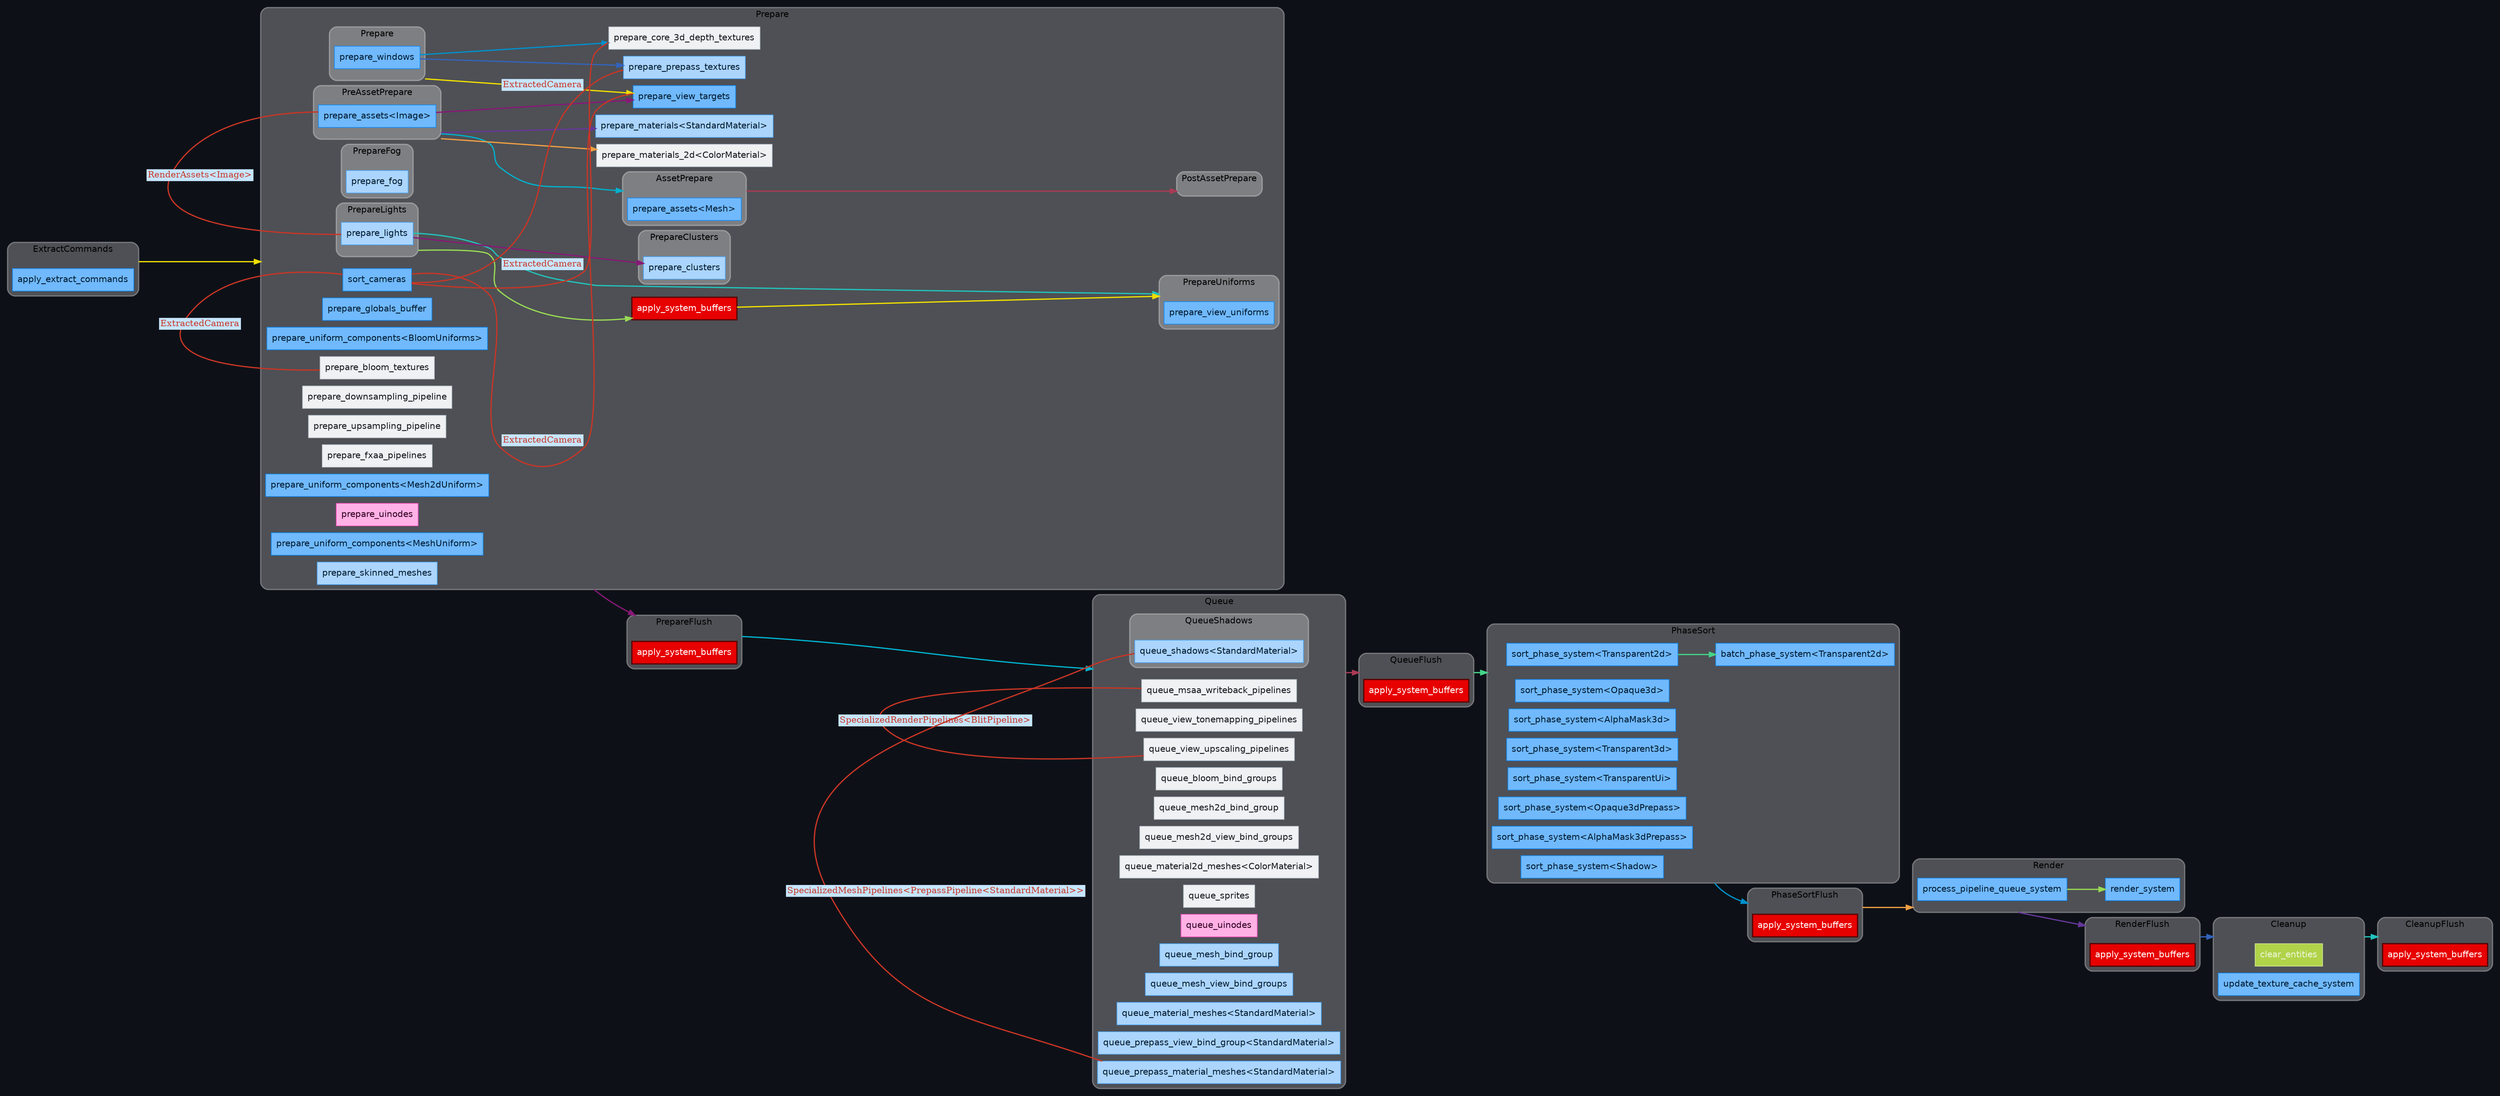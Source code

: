 digraph "" {
	"compound"="true";
	"splines"="spline";
	"rankdir"="LR";
	"bgcolor"="#0d1117";
	"fontname"="Helvetica";
	"nodesep"="0.15";
	edge ["penwidth"="2"];
	node ["shape"="box", "style"="filled"];
	subgraph "clusternode_Set(1)" {
		"style"="rounded,filled";
		"label"="PrepareFlush";
		"tooltip"="PrepareFlush";
		"fillcolor"="#ffffff44";
		"color"="#ffffff50";
		"penwidth"="2";
		"set_marker_node_Set(1)" ["style"="invis", "label"="", "height"="0", "shape"="point"]
		"node_System(0)" ["label"="apply_system_buffers", "tooltip"="bevy_ecs::schedule::executor::apply_system_buffers", "fillcolor"="#e70000", "fontname"="Helvetica", "fontcolor"="#ffffff", "color"="#5a0000", "penwidth"="2"]
	}
	
	subgraph "clusternode_Set(2)" {
		"style"="rounded,filled";
		"label"="QueueFlush";
		"tooltip"="QueueFlush";
		"fillcolor"="#ffffff44";
		"color"="#ffffff50";
		"penwidth"="2";
		"set_marker_node_Set(2)" ["style"="invis", "label"="", "height"="0", "shape"="point"]
		"node_System(1)" ["label"="apply_system_buffers", "tooltip"="bevy_ecs::schedule::executor::apply_system_buffers", "fillcolor"="#e70000", "fontname"="Helvetica", "fontcolor"="#ffffff", "color"="#5a0000", "penwidth"="2"]
	}
	
	subgraph "clusternode_Set(3)" {
		"style"="rounded,filled";
		"label"="PhaseSortFlush";
		"tooltip"="PhaseSortFlush";
		"fillcolor"="#ffffff44";
		"color"="#ffffff50";
		"penwidth"="2";
		"set_marker_node_Set(3)" ["style"="invis", "label"="", "height"="0", "shape"="point"]
		"node_System(2)" ["label"="apply_system_buffers", "tooltip"="bevy_ecs::schedule::executor::apply_system_buffers", "fillcolor"="#e70000", "fontname"="Helvetica", "fontcolor"="#ffffff", "color"="#5a0000", "penwidth"="2"]
	}
	
	subgraph "clusternode_Set(4)" {
		"style"="rounded,filled";
		"label"="RenderFlush";
		"tooltip"="RenderFlush";
		"fillcolor"="#ffffff44";
		"color"="#ffffff50";
		"penwidth"="2";
		"set_marker_node_Set(4)" ["style"="invis", "label"="", "height"="0", "shape"="point"]
		"node_System(3)" ["label"="apply_system_buffers", "tooltip"="bevy_ecs::schedule::executor::apply_system_buffers", "fillcolor"="#e70000", "fontname"="Helvetica", "fontcolor"="#ffffff", "color"="#5a0000", "penwidth"="2"]
	}
	
	subgraph "clusternode_Set(5)" {
		"style"="rounded,filled";
		"label"="CleanupFlush";
		"tooltip"="CleanupFlush";
		"fillcolor"="#ffffff44";
		"color"="#ffffff50";
		"penwidth"="2";
		"set_marker_node_Set(5)" ["style"="invis", "label"="", "height"="0", "shape"="point"]
		"node_System(4)" ["label"="apply_system_buffers", "tooltip"="bevy_ecs::schedule::executor::apply_system_buffers", "fillcolor"="#e70000", "fontname"="Helvetica", "fontcolor"="#ffffff", "color"="#5a0000", "penwidth"="2"]
	}
	
	subgraph "clusternode_Set(6)" {
		"style"="rounded,filled";
		"label"="ExtractCommands";
		"tooltip"="ExtractCommands";
		"fillcolor"="#ffffff44";
		"color"="#ffffff50";
		"penwidth"="2";
		"set_marker_node_Set(6)" ["style"="invis", "label"="", "height"="0", "shape"="point"]
		"node_System(5)" ["label"="apply_extract_commands", "tooltip"="bevy_render::apply_extract_commands", "fillcolor"="#70b9fc", "fontname"="Helvetica", "fontcolor"="#011a31", "color"="#0c88f9", "penwidth"="1"]
	}
	
	subgraph "clusternode_Set(7)" {
		"style"="rounded,filled";
		"label"="Prepare";
		"tooltip"="Prepare";
		"fillcolor"="#ffffff44";
		"color"="#ffffff50";
		"penwidth"="2";
		"set_marker_node_Set(7)" ["style"="invis", "label"="", "height"="0", "shape"="point"]
		subgraph "clusternode_Set(16)" {
			"style"="rounded,filled";
			"label"="Prepare";
			"tooltip"="Prepare";
			"fillcolor"="#ffffff44";
			"color"="#ffffff50";
			"penwidth"="2";
			"set_marker_node_Set(16)" ["style"="invis", "label"="", "height"="0", "shape"="point"]
			"node_System(9)" ["label"="prepare_windows", "tooltip"="bevy_render::view::window::prepare_windows", "fillcolor"="#70b9fc", "fontname"="Helvetica", "fontcolor"="#011a31", "color"="#0c88f9", "penwidth"="1"]
		}
		
		subgraph "clusternode_Set(19)" {
			"style"="rounded,filled";
			"label"="PrepareUniforms";
			"tooltip"="PrepareUniforms";
			"fillcolor"="#ffffff44";
			"color"="#ffffff50";
			"penwidth"="2";
			"set_marker_node_Set(19)" ["style"="invis", "label"="", "height"="0", "shape"="point"]
			"node_System(11)" ["label"="prepare_view_uniforms", "tooltip"="bevy_render::view::prepare_view_uniforms", "fillcolor"="#70b9fc", "fontname"="Helvetica", "fontcolor"="#011a31", "color"="#0c88f9", "penwidth"="1"]
		}
		
		subgraph "clusternode_Set(23)" {
			"style"="rounded,filled";
			"label"="PreAssetPrepare";
			"tooltip"="PreAssetPrepare";
			"fillcolor"="#ffffff44";
			"color"="#ffffff50";
			"penwidth"="2";
			"set_marker_node_Set(23)" ["style"="invis", "label"="", "height"="0", "shape"="point"]
			"node_System(15)" ["label"="prepare_assets<Image>", "tooltip"="bevy_render::render_asset::prepare_assets<bevy_render::texture::image::Image>", "fillcolor"="#70b9fc", "fontname"="Helvetica", "fontcolor"="#011a31", "color"="#0c88f9", "penwidth"="1"]
		}
		
		subgraph "clusternode_Set(24)" {
			"style"="rounded,filled";
			"label"="AssetPrepare";
			"tooltip"="AssetPrepare";
			"fillcolor"="#ffffff44";
			"color"="#ffffff50";
			"penwidth"="2";
			"set_marker_node_Set(24)" ["style"="invis", "label"="", "height"="0", "shape"="point"]
			"node_System(13)" ["label"="prepare_assets<Mesh>", "tooltip"="bevy_render::render_asset::prepare_assets<bevy_render::mesh::mesh::Mesh>", "fillcolor"="#70b9fc", "fontname"="Helvetica", "fontcolor"="#011a31", "color"="#0c88f9", "penwidth"="1"]
		}
		
		subgraph "clusternode_Set(25)" {
			"style"="rounded,filled";
			"label"="PostAssetPrepare";
			"tooltip"="PostAssetPrepare";
			"fillcolor"="#ffffff44";
			"color"="#ffffff50";
			"penwidth"="2";
			"set_marker_node_Set(25)" ["style"="invis", "label"="", "height"="0", "shape"="point"]
		}
		
		subgraph "clusternode_Set(67)" {
			"style"="rounded,filled";
			"label"="PrepareFog";
			"tooltip"="PrepareFog";
			"fillcolor"="#ffffff44";
			"color"="#ffffff50";
			"penwidth"="2";
			"set_marker_node_Set(67)" ["style"="invis", "label"="", "height"="0", "shape"="point"]
			"node_System(53)" ["label"="prepare_fog", "tooltip"="bevy_pbr::render::fog::prepare_fog", "fillcolor"="#abd5fc", "fontname"="Helvetica", "fontcolor"="#011a31", "color"="#48a3f8", "penwidth"="1"]
		}
		
		subgraph "clusternode_Set(68)" {
			"style"="rounded,filled";
			"label"="PrepareLights";
			"tooltip"="PrepareLights";
			"fillcolor"="#ffffff44";
			"color"="#ffffff50";
			"penwidth"="2";
			"set_marker_node_Set(68)" ["style"="invis", "label"="", "height"="0", "shape"="point"]
			"node_System(54)" ["label"="prepare_lights", "tooltip"="bevy_pbr::render::light::prepare_lights", "fillcolor"="#abd5fc", "fontname"="Helvetica", "fontcolor"="#011a31", "color"="#48a3f8", "penwidth"="1"]
		}
		
		subgraph "clusternode_Set(69)" {
			"style"="rounded,filled";
			"label"="PrepareClusters";
			"tooltip"="PrepareClusters";
			"fillcolor"="#ffffff44";
			"color"="#ffffff50";
			"penwidth"="2";
			"set_marker_node_Set(69)" ["style"="invis", "label"="", "height"="0", "shape"="point"]
			"node_System(56)" ["label"="prepare_clusters", "tooltip"="bevy_pbr::render::light::prepare_clusters", "fillcolor"="#abd5fc", "fontname"="Helvetica", "fontcolor"="#011a31", "color"="#48a3f8", "penwidth"="1"]
		}
		
		"node_System(10)" ["label"="sort_cameras", "tooltip"="bevy_render::camera::camera::sort_cameras", "fillcolor"="#70b9fc", "fontname"="Helvetica", "fontcolor"="#011a31", "color"="#0c88f9", "penwidth"="1"]
		"node_System(12)" ["label"="prepare_view_targets", "tooltip"="bevy_render::view::prepare_view_targets", "fillcolor"="#70b9fc", "fontname"="Helvetica", "fontcolor"="#011a31", "color"="#0c88f9", "penwidth"="1"]
		"node_System(14)" ["label"="prepare_globals_buffer", "tooltip"="bevy_render::globals::prepare_globals_buffer", "fillcolor"="#70b9fc", "fontname"="Helvetica", "fontcolor"="#011a31", "color"="#0c88f9", "penwidth"="1"]
		"node_System(19)" ["label"="prepare_core_3d_depth_textures", "tooltip"="bevy_core_pipeline::core_3d::prepare_core_3d_depth_textures", "fillcolor"="#eff1f3", "fontname"="Helvetica", "fontcolor"="#15191d", "color"="#b4bec7", "penwidth"="1"]
		"node_System(26)" ["label"="prepare_uniform_components<BloomUniforms>", "tooltip"="bevy_render::extract_component::prepare_uniform_components<bevy_core_pipeline::bloom::downsampling_pipeline::BloomUniforms>", "fillcolor"="#70b9fc", "fontname"="Helvetica", "fontcolor"="#011a31", "color"="#0c88f9", "penwidth"="1"]
		"node_System(27)" ["label"="prepare_bloom_textures", "tooltip"="bevy_core_pipeline::bloom::prepare_bloom_textures", "fillcolor"="#eff1f3", "fontname"="Helvetica", "fontcolor"="#15191d", "color"="#b4bec7", "penwidth"="1"]
		"node_System(28)" ["label"="prepare_downsampling_pipeline", "tooltip"="bevy_core_pipeline::bloom::downsampling_pipeline::prepare_downsampling_pipeline", "fillcolor"="#eff1f3", "fontname"="Helvetica", "fontcolor"="#15191d", "color"="#b4bec7", "penwidth"="1"]
		"node_System(29)" ["label"="prepare_upsampling_pipeline", "tooltip"="bevy_core_pipeline::bloom::upsampling_pipeline::prepare_upsampling_pipeline", "fillcolor"="#eff1f3", "fontname"="Helvetica", "fontcolor"="#15191d", "color"="#b4bec7", "penwidth"="1"]
		"node_System(31)" ["label"="prepare_fxaa_pipelines", "tooltip"="bevy_core_pipeline::fxaa::prepare_fxaa_pipelines", "fillcolor"="#eff1f3", "fontname"="Helvetica", "fontcolor"="#15191d", "color"="#b4bec7", "penwidth"="1"]
		"node_System(32)" ["label"="prepare_uniform_components<Mesh2dUniform>", "tooltip"="bevy_render::extract_component::prepare_uniform_components<bevy_sprite::mesh2d::mesh::Mesh2dUniform>", "fillcolor"="#70b9fc", "fontname"="Helvetica", "fontcolor"="#011a31", "color"="#0c88f9", "penwidth"="1"]
		"node_System(35)" ["label"="prepare_materials_2d<ColorMaterial>", "tooltip"="bevy_sprite::mesh2d::material::prepare_materials_2d<bevy_sprite::mesh2d::color_material::ColorMaterial>", "fillcolor"="#eff1f3", "fontname"="Helvetica", "fontcolor"="#15191d", "color"="#b4bec7", "penwidth"="1"]
		"node_System(38)" ["label"="prepare_uinodes", "tooltip"="bevy_ui::render::prepare_uinodes", "fillcolor"="#ffb1e5", "fontname"="Helvetica", "fontcolor"="#320021", "color"="#ff4bc2", "penwidth"="1"]
		"node_System(41)" ["label"="prepare_uniform_components<MeshUniform>", "tooltip"="bevy_render::extract_component::prepare_uniform_components<bevy_pbr::render::mesh::MeshUniform>", "fillcolor"="#70b9fc", "fontname"="Helvetica", "fontcolor"="#011a31", "color"="#0c88f9", "penwidth"="1"]
		"node_System(42)" ["label"="prepare_skinned_meshes", "tooltip"="bevy_pbr::render::mesh::prepare_skinned_meshes", "fillcolor"="#abd5fc", "fontname"="Helvetica", "fontcolor"="#011a31", "color"="#48a3f8", "penwidth"="1"]
		"node_System(45)" ["label"="prepare_materials<StandardMaterial>", "tooltip"="bevy_pbr::material::prepare_materials<bevy_pbr::pbr_material::StandardMaterial>", "fillcolor"="#abd5fc", "fontname"="Helvetica", "fontcolor"="#011a31", "color"="#48a3f8", "penwidth"="1"]
		"node_System(49)" ["label"="prepare_prepass_textures", "tooltip"="bevy_pbr::prepass::prepare_prepass_textures", "fillcolor"="#abd5fc", "fontname"="Helvetica", "fontcolor"="#011a31", "color"="#48a3f8", "penwidth"="1"]
		"node_System(55)" ["label"="apply_system_buffers", "tooltip"="bevy_ecs::schedule::executor::apply_system_buffers", "fillcolor"="#e70000", "fontname"="Helvetica", "fontcolor"="#ffffff", "color"="#5a0000", "penwidth"="2"]
	}
	
	subgraph "clusternode_Set(8)" {
		"style"="rounded,filled";
		"label"="Queue";
		"tooltip"="Queue";
		"fillcolor"="#ffffff44";
		"color"="#ffffff50";
		"penwidth"="2";
		"set_marker_node_Set(8)" ["style"="invis", "label"="", "height"="0", "shape"="point"]
		subgraph "clusternode_Set(59)" {
			"style"="rounded,filled";
			"label"="QueueShadows";
			"tooltip"="QueueShadows";
			"fillcolor"="#ffffff44";
			"color"="#ffffff50";
			"penwidth"="2";
			"set_marker_node_Set(59)" ["style"="invis", "label"="", "height"="0", "shape"="point"]
			"node_System(46)" ["label"="queue_shadows<StandardMaterial>", "tooltip"="bevy_pbr::render::light::queue_shadows<bevy_pbr::pbr_material::StandardMaterial>", "fillcolor"="#abd5fc", "fontname"="Helvetica", "fontcolor"="#011a31", "color"="#48a3f8", "penwidth"="1"]
		}
		
		"node_System(23)" ["label"="queue_msaa_writeback_pipelines", "tooltip"="bevy_core_pipeline::msaa_writeback::queue_msaa_writeback_pipelines", "fillcolor"="#eff1f3", "fontname"="Helvetica", "fontcolor"="#15191d", "color"="#b4bec7", "penwidth"="1"]
		"node_System(24)" ["label"="queue_view_tonemapping_pipelines", "tooltip"="bevy_core_pipeline::tonemapping::queue_view_tonemapping_pipelines", "fillcolor"="#eff1f3", "fontname"="Helvetica", "fontcolor"="#15191d", "color"="#b4bec7", "penwidth"="1"]
		"node_System(25)" ["label"="queue_view_upscaling_pipelines", "tooltip"="bevy_core_pipeline::upscaling::queue_view_upscaling_pipelines", "fillcolor"="#eff1f3", "fontname"="Helvetica", "fontcolor"="#15191d", "color"="#b4bec7", "penwidth"="1"]
		"node_System(30)" ["label"="queue_bloom_bind_groups", "tooltip"="bevy_core_pipeline::bloom::queue_bloom_bind_groups", "fillcolor"="#eff1f3", "fontname"="Helvetica", "fontcolor"="#15191d", "color"="#b4bec7", "penwidth"="1"]
		"node_System(33)" ["label"="queue_mesh2d_bind_group", "tooltip"="bevy_sprite::mesh2d::mesh::queue_mesh2d_bind_group", "fillcolor"="#eff1f3", "fontname"="Helvetica", "fontcolor"="#15191d", "color"="#b4bec7", "penwidth"="1"]
		"node_System(34)" ["label"="queue_mesh2d_view_bind_groups", "tooltip"="bevy_sprite::mesh2d::mesh::queue_mesh2d_view_bind_groups", "fillcolor"="#eff1f3", "fontname"="Helvetica", "fontcolor"="#15191d", "color"="#b4bec7", "penwidth"="1"]
		"node_System(36)" ["label"="queue_material2d_meshes<ColorMaterial>", "tooltip"="bevy_sprite::mesh2d::material::queue_material2d_meshes<bevy_sprite::mesh2d::color_material::ColorMaterial>", "fillcolor"="#eff1f3", "fontname"="Helvetica", "fontcolor"="#15191d", "color"="#b4bec7", "penwidth"="1"]
		"node_System(37)" ["label"="queue_sprites", "tooltip"="bevy_sprite::render::queue_sprites", "fillcolor"="#eff1f3", "fontname"="Helvetica", "fontcolor"="#15191d", "color"="#b4bec7", "penwidth"="1"]
		"node_System(39)" ["label"="queue_uinodes", "tooltip"="bevy_ui::render::queue_uinodes", "fillcolor"="#ffb1e5", "fontname"="Helvetica", "fontcolor"="#320021", "color"="#ff4bc2", "penwidth"="1"]
		"node_System(43)" ["label"="queue_mesh_bind_group", "tooltip"="bevy_pbr::render::mesh::queue_mesh_bind_group", "fillcolor"="#abd5fc", "fontname"="Helvetica", "fontcolor"="#011a31", "color"="#48a3f8", "penwidth"="1"]
		"node_System(44)" ["label"="queue_mesh_view_bind_groups", "tooltip"="bevy_pbr::render::mesh::queue_mesh_view_bind_groups", "fillcolor"="#abd5fc", "fontname"="Helvetica", "fontcolor"="#011a31", "color"="#48a3f8", "penwidth"="1"]
		"node_System(47)" ["label"="queue_material_meshes<StandardMaterial>", "tooltip"="bevy_pbr::material::queue_material_meshes<bevy_pbr::pbr_material::StandardMaterial>", "fillcolor"="#abd5fc", "fontname"="Helvetica", "fontcolor"="#011a31", "color"="#48a3f8", "penwidth"="1"]
		"node_System(48)" ["label"="queue_prepass_view_bind_group<StandardMaterial>", "tooltip"="bevy_pbr::prepass::queue_prepass_view_bind_group<bevy_pbr::pbr_material::StandardMaterial>", "fillcolor"="#abd5fc", "fontname"="Helvetica", "fontcolor"="#011a31", "color"="#48a3f8", "penwidth"="1"]
		"node_System(50)" ["label"="queue_prepass_material_meshes<StandardMaterial>", "tooltip"="bevy_pbr::prepass::queue_prepass_material_meshes<bevy_pbr::pbr_material::StandardMaterial>", "fillcolor"="#abd5fc", "fontname"="Helvetica", "fontcolor"="#011a31", "color"="#48a3f8", "penwidth"="1"]
	}
	
	subgraph "clusternode_Set(9)" {
		"style"="rounded,filled";
		"label"="PhaseSort";
		"tooltip"="PhaseSort";
		"fillcolor"="#ffffff44";
		"color"="#ffffff50";
		"penwidth"="2";
		"set_marker_node_Set(9)" ["style"="invis", "label"="", "height"="0", "shape"="point"]
		"node_System(17)" ["label"="sort_phase_system<Transparent2d>", "tooltip"="bevy_render::render_phase::sort_phase_system<bevy_core_pipeline::core_2d::Transparent2d>", "fillcolor"="#70b9fc", "fontname"="Helvetica", "fontcolor"="#011a31", "color"="#0c88f9", "penwidth"="1"]
		"node_System(18)" ["label"="batch_phase_system<Transparent2d>", "tooltip"="bevy_render::render_phase::batch_phase_system<bevy_core_pipeline::core_2d::Transparent2d>", "fillcolor"="#70b9fc", "fontname"="Helvetica", "fontcolor"="#011a31", "color"="#0c88f9", "penwidth"="1"]
		"node_System(20)" ["label"="sort_phase_system<Opaque3d>", "tooltip"="bevy_render::render_phase::sort_phase_system<bevy_core_pipeline::core_3d::Opaque3d>", "fillcolor"="#70b9fc", "fontname"="Helvetica", "fontcolor"="#011a31", "color"="#0c88f9", "penwidth"="1"]
		"node_System(21)" ["label"="sort_phase_system<AlphaMask3d>", "tooltip"="bevy_render::render_phase::sort_phase_system<bevy_core_pipeline::core_3d::AlphaMask3d>", "fillcolor"="#70b9fc", "fontname"="Helvetica", "fontcolor"="#011a31", "color"="#0c88f9", "penwidth"="1"]
		"node_System(22)" ["label"="sort_phase_system<Transparent3d>", "tooltip"="bevy_render::render_phase::sort_phase_system<bevy_core_pipeline::core_3d::Transparent3d>", "fillcolor"="#70b9fc", "fontname"="Helvetica", "fontcolor"="#011a31", "color"="#0c88f9", "penwidth"="1"]
		"node_System(40)" ["label"="sort_phase_system<TransparentUi>", "tooltip"="bevy_render::render_phase::sort_phase_system<bevy_ui::render::render_pass::TransparentUi>", "fillcolor"="#70b9fc", "fontname"="Helvetica", "fontcolor"="#011a31", "color"="#0c88f9", "penwidth"="1"]
		"node_System(51)" ["label"="sort_phase_system<Opaque3dPrepass>", "tooltip"="bevy_render::render_phase::sort_phase_system<bevy_core_pipeline::prepass::Opaque3dPrepass>", "fillcolor"="#70b9fc", "fontname"="Helvetica", "fontcolor"="#011a31", "color"="#0c88f9", "penwidth"="1"]
		"node_System(52)" ["label"="sort_phase_system<AlphaMask3dPrepass>", "tooltip"="bevy_render::render_phase::sort_phase_system<bevy_core_pipeline::prepass::AlphaMask3dPrepass>", "fillcolor"="#70b9fc", "fontname"="Helvetica", "fontcolor"="#011a31", "color"="#0c88f9", "penwidth"="1"]
		"node_System(57)" ["label"="sort_phase_system<Shadow>", "tooltip"="bevy_render::render_phase::sort_phase_system<bevy_pbr::render::light::Shadow>", "fillcolor"="#70b9fc", "fontname"="Helvetica", "fontcolor"="#011a31", "color"="#0c88f9", "penwidth"="1"]
	}
	
	subgraph "clusternode_Set(10)" {
		"style"="rounded,filled";
		"label"="Render";
		"tooltip"="Render";
		"fillcolor"="#ffffff44";
		"color"="#ffffff50";
		"penwidth"="2";
		"set_marker_node_Set(10)" ["style"="invis", "label"="", "height"="0", "shape"="point"]
		"node_System(6)" ["label"="process_pipeline_queue_system", "tooltip"="bevy_render::render_resource::pipeline_cache::PipelineCache::process_pipeline_queue_system", "fillcolor"="#70b9fc", "fontname"="Helvetica", "fontcolor"="#011a31", "color"="#0c88f9", "penwidth"="1"]
		"node_System(7)" ["label"="render_system", "tooltip"="bevy_render::renderer::render_system", "fillcolor"="#70b9fc", "fontname"="Helvetica", "fontcolor"="#011a31", "color"="#0c88f9", "penwidth"="1"]
	}
	
	subgraph "clusternode_Set(11)" {
		"style"="rounded,filled";
		"label"="Cleanup";
		"tooltip"="Cleanup";
		"fillcolor"="#ffffff44";
		"color"="#ffffff50";
		"penwidth"="2";
		"set_marker_node_Set(11)" ["style"="invis", "label"="", "height"="0", "shape"="point"]
		"node_System(8)" ["label"="clear_entities", "tooltip"="bevy_ecs::world::World::clear_entities", "fillcolor"="#b0d34a", "fontname"="Helvetica", "fontcolor"="#edf5d5", "color"="#d3e69c", "penwidth"="1"]
		"node_System(16)" ["label"="update_texture_cache_system", "tooltip"="bevy_render::texture::texture_cache::update_texture_cache_system", "fillcolor"="#70b9fc", "fontname"="Helvetica", "fontcolor"="#011a31", "color"="#0c88f9", "penwidth"="1"]
	}
	
	"set_marker_node_Set(6)" -> "set_marker_node_Set(7)" ["lhead"="clusternode_Set(7)", "ltail"="clusternode_Set(6)", "tooltip"="ExtractCommands → Prepare", "color"="#eede00"]
	"set_marker_node_Set(7)" -> "set_marker_node_Set(1)" ["lhead"="clusternode_Set(1)", "ltail"="clusternode_Set(7)", "tooltip"="Prepare → PrepareFlush", "color"="#881877"]
	"set_marker_node_Set(1)" -> "set_marker_node_Set(8)" ["lhead"="clusternode_Set(8)", "ltail"="clusternode_Set(1)", "tooltip"="PrepareFlush → Queue", "color"="#00b0cc"]
	"set_marker_node_Set(8)" -> "set_marker_node_Set(2)" ["lhead"="clusternode_Set(2)", "ltail"="clusternode_Set(8)", "tooltip"="Queue → QueueFlush", "color"="#aa3a55"]
	"set_marker_node_Set(2)" -> "set_marker_node_Set(9)" ["lhead"="clusternode_Set(9)", "ltail"="clusternode_Set(2)", "tooltip"="QueueFlush → PhaseSort", "color"="#44d488"]
	"set_marker_node_Set(9)" -> "set_marker_node_Set(3)" ["lhead"="clusternode_Set(3)", "ltail"="clusternode_Set(9)", "tooltip"="PhaseSort → PhaseSortFlush", "color"="#0090cc"]
	"set_marker_node_Set(3)" -> "set_marker_node_Set(10)" ["lhead"="clusternode_Set(10)", "ltail"="clusternode_Set(3)", "tooltip"="PhaseSortFlush → Render", "color"="#ee9e44"]
	"set_marker_node_Set(10)" -> "set_marker_node_Set(4)" ["lhead"="clusternode_Set(4)", "ltail"="clusternode_Set(10)", "tooltip"="Render → RenderFlush", "color"="#663699"]
	"set_marker_node_Set(4)" -> "set_marker_node_Set(11)" ["lhead"="clusternode_Set(11)", "ltail"="clusternode_Set(4)", "tooltip"="RenderFlush → Cleanup", "color"="#3363bb"]
	"set_marker_node_Set(11)" -> "set_marker_node_Set(5)" ["lhead"="clusternode_Set(5)", "ltail"="clusternode_Set(11)", "tooltip"="Cleanup → CleanupFlush", "color"="#22c2bb"]
	"node_System(6)" -> "node_System(7)" ["lhead"="", "ltail"="", "tooltip"="process_pipeline_queue_system → SystemTypeSet(render_system\")", "color"="#99d955"]
	"set_marker_node_Set(16)" -> "node_System(12)" ["lhead"="", "ltail"="clusternode_Set(16)", "tooltip"="Prepare → prepare_view_targets", "color"="#eede00"]
	"node_System(15)" -> "node_System(12)" ["lhead"="", "ltail"="", "tooltip"="SystemTypeSet(prepare_assets<Image>\") → prepare_view_targets", "color"="#881877"]
	"set_marker_node_Set(23)" -> "set_marker_node_Set(24)" ["lhead"="clusternode_Set(24)", "ltail"="clusternode_Set(23)", "tooltip"="PreAssetPrepare → AssetPrepare", "color"="#00b0cc"]
	"set_marker_node_Set(24)" -> "set_marker_node_Set(25)" ["lhead"="clusternode_Set(25)", "ltail"="clusternode_Set(24)", "tooltip"="AssetPrepare → PostAssetPrepare", "color"="#aa3a55"]
	"node_System(17)" -> "node_System(18)" ["lhead"="", "ltail"="", "tooltip"="SystemTypeSet(sort_phase_system<Transparent2d>\") → batch_phase_system<Transparent2d>", "color"="#44d488"]
	"node_System(9)" -> "node_System(19)" ["lhead"="", "ltail"="", "tooltip"="SystemTypeSet(prepare_windows\") → prepare_core_3d_depth_textures", "color"="#0090cc"]
	"set_marker_node_Set(23)" -> "node_System(35)" ["lhead"="", "ltail"="clusternode_Set(23)", "tooltip"="PreAssetPrepare → prepare_materials_2d<ColorMaterial>", "color"="#ee9e44"]
	"set_marker_node_Set(23)" -> "node_System(45)" ["lhead"="", "ltail"="clusternode_Set(23)", "tooltip"="PreAssetPrepare → prepare_materials<StandardMaterial>", "color"="#663699"]
	"node_System(9)" -> "node_System(49)" ["lhead"="", "ltail"="", "tooltip"="SystemTypeSet(prepare_windows\") → prepare_prepass_textures", "color"="#3363bb"]
	"node_System(54)" -> "set_marker_node_Set(19)" ["lhead"="clusternode_Set(19)", "ltail"="", "tooltip"="prepare_lights → PrepareUniforms", "color"="#22c2bb"]
	"set_marker_node_Set(68)" -> "node_System(55)" ["lhead"="", "ltail"="clusternode_Set(68)", "tooltip"="PrepareLights → apply_system_buffers", "color"="#99d955"]
	"node_System(55)" -> "set_marker_node_Set(19)" ["lhead"="clusternode_Set(19)", "ltail"="", "tooltip"="apply_system_buffers → PrepareUniforms", "color"="#eede00"]
	"node_System(54)" -> "node_System(56)" ["lhead"="", "ltail"="", "tooltip"="SystemTypeSet(prepare_lights\") → prepare_clusters", "color"="#881877"]
	"node_System(10)" -> "node_System(12)" ["dir"="none", "constraint"="false", "color"="#c93526", "fontcolor"="#c93526", "label"=<<table border="0" cellborder="0"><tr><td bgcolor="#c6e6ff">ExtractedCamera</td></tr></table>>, "labeltooltip"="sort_cameras — prepare_view_targets"]
	"node_System(10)" -> "node_System(19)" ["dir"="none", "constraint"="false", "color"="#c93526", "fontcolor"="#c93526", "label"=<<table border="0" cellborder="0"><tr><td bgcolor="#c6e6ff">ExtractedCamera</td></tr></table>>, "labeltooltip"="sort_cameras — prepare_core_3d_depth_textures"]
	"node_System(10)" -> "node_System(27)" ["dir"="none", "constraint"="false", "color"="#c93526", "fontcolor"="#c93526", "label"=<<table border="0" cellborder="0"><tr><td bgcolor="#c6e6ff">ExtractedCamera</td></tr></table>>, "labeltooltip"="sort_cameras — prepare_bloom_textures"]
	"node_System(10)" -> "node_System(49)" ["dir"="none", "constraint"="false", "color"="#c93526", "fontcolor"="#c93526", "label"=<<table border="0" cellborder="0"><tr><td bgcolor="#c6e6ff">ExtractedCamera</td></tr></table>>, "labeltooltip"="sort_cameras — prepare_prepass_textures"]
	"node_System(15)" -> "node_System(54)" ["dir"="none", "constraint"="false", "color"="#c93526", "fontcolor"="#c93526", "label"=<<table border="0" cellborder="0"><tr><td bgcolor="#c6e6ff">RenderAssets&lt;Image&gt;</td></tr></table>>, "labeltooltip"="prepare_assets<Image> — prepare_lights"]
	"node_System(25)" -> "node_System(23)" ["dir"="none", "constraint"="false", "color"="#c93526", "fontcolor"="#c93526", "label"=<<table border="0" cellborder="0"><tr><td bgcolor="#c6e6ff">SpecializedRenderPipelines&lt;BlitPipeline&gt;</td></tr></table>>, "labeltooltip"="queue_view_upscaling_pipelines — queue_msaa_writeback_pipelines"]
	"node_System(50)" -> "node_System(46)" ["dir"="none", "constraint"="false", "color"="#c93526", "fontcolor"="#c93526", "label"=<<table border="0" cellborder="0"><tr><td bgcolor="#c6e6ff">SpecializedMeshPipelines&lt;PrepassPipeline&lt;StandardMaterial&gt;&gt;</td></tr></table>>, "labeltooltip"="queue_prepass_material_meshes<StandardMaterial> — queue_shadows<StandardMaterial>"]
}
